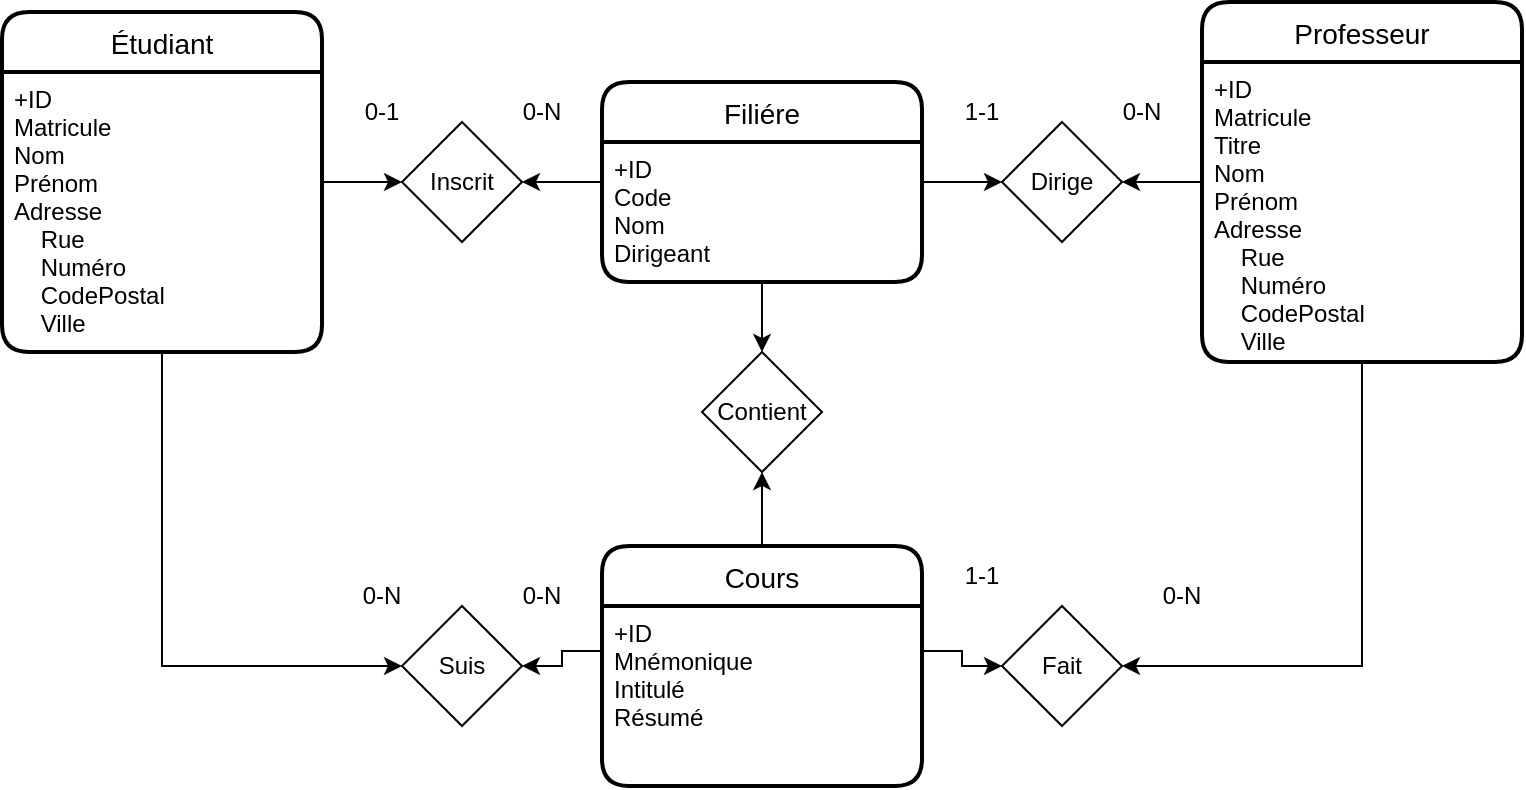 <mxfile version="16.6.3" type="device"><diagram id="EYRUGWgW51Apfjly-8L5" name="Page-1"><mxGraphModel dx="1038" dy="1406" grid="1" gridSize="10" guides="1" tooltips="1" connect="1" arrows="1" fold="1" page="1" pageScale="1" pageWidth="1169" pageHeight="827" math="0" shadow="0"><root><mxCell id="0"/><mxCell id="1" parent="0"/><mxCell id="WafJKGKiUtdJaA_T5FzV-9" value="" style="edgeStyle=none;rounded=0;orthogonalLoop=1;jettySize=auto;html=1;" parent="1" source="fYqJu8s90IwlvSCAVhOI-1" target="WafJKGKiUtdJaA_T5FzV-8" edge="1"><mxGeometry relative="1" as="geometry"/></mxCell><mxCell id="fYqJu8s90IwlvSCAVhOI-1" value="Étudiant" style="swimlane;childLayout=stackLayout;horizontal=1;startSize=30;horizontalStack=0;rounded=1;fontSize=14;fontStyle=0;strokeWidth=2;resizeParent=0;resizeLast=1;shadow=0;dashed=0;align=center;" parent="1" vertex="1"><mxGeometry x="40" y="-800" width="160" height="170" as="geometry"/></mxCell><mxCell id="fYqJu8s90IwlvSCAVhOI-2" value="+ID &#10;Matricule&#10;Nom&#10;Prénom&#10;Adresse&#10;    Rue&#10;    Numéro&#10;    CodePostal&#10;    Ville" style="align=left;strokeColor=none;fillColor=none;spacingLeft=4;fontSize=12;verticalAlign=top;resizable=0;rotatable=0;part=1;" parent="fYqJu8s90IwlvSCAVhOI-1" vertex="1"><mxGeometry y="30" width="160" height="140" as="geometry"/></mxCell><mxCell id="WafJKGKiUtdJaA_T5FzV-10" value="" style="edgeStyle=none;rounded=0;orthogonalLoop=1;jettySize=auto;html=1;" parent="1" source="WafJKGKiUtdJaA_T5FzV-3" target="WafJKGKiUtdJaA_T5FzV-8" edge="1"><mxGeometry relative="1" as="geometry"/></mxCell><mxCell id="WafJKGKiUtdJaA_T5FzV-3" value="Filiére" style="swimlane;childLayout=stackLayout;horizontal=1;startSize=30;horizontalStack=0;rounded=1;fontSize=14;fontStyle=0;strokeWidth=2;resizeParent=0;resizeLast=1;shadow=0;dashed=0;align=center;" parent="1" vertex="1"><mxGeometry x="340" y="-765" width="160" height="100" as="geometry"/></mxCell><mxCell id="WafJKGKiUtdJaA_T5FzV-4" value="+ID&#10;Code&#10;Nom&#10;Dirigeant" style="align=left;strokeColor=none;fillColor=none;spacingLeft=4;fontSize=12;verticalAlign=top;resizable=0;rotatable=0;part=1;" parent="WafJKGKiUtdJaA_T5FzV-3" vertex="1"><mxGeometry y="30" width="160" height="70" as="geometry"/></mxCell><mxCell id="WafJKGKiUtdJaA_T5FzV-13" style="edgeStyle=none;rounded=0;orthogonalLoop=1;jettySize=auto;html=1;entryX=1;entryY=0.5;entryDx=0;entryDy=0;" parent="1" source="WafJKGKiUtdJaA_T5FzV-5" target="WafJKGKiUtdJaA_T5FzV-7" edge="1"><mxGeometry relative="1" as="geometry"/></mxCell><mxCell id="WafJKGKiUtdJaA_T5FzV-5" value="Professeur" style="swimlane;childLayout=stackLayout;horizontal=1;startSize=30;horizontalStack=0;rounded=1;fontSize=14;fontStyle=0;strokeWidth=2;resizeParent=0;resizeLast=1;shadow=0;dashed=0;align=center;" parent="1" vertex="1"><mxGeometry x="640" y="-805" width="160" height="180" as="geometry"/></mxCell><mxCell id="WafJKGKiUtdJaA_T5FzV-6" value="+ID&#10;Matricule&#10;Titre&#10;Nom&#10;Prénom&#10;Adresse&#10;    Rue&#10;    Numéro&#10;    CodePostal&#10;    Ville" style="align=left;strokeColor=none;fillColor=none;spacingLeft=4;fontSize=12;verticalAlign=top;resizable=0;rotatable=0;part=1;" parent="WafJKGKiUtdJaA_T5FzV-5" vertex="1"><mxGeometry y="30" width="160" height="150" as="geometry"/></mxCell><mxCell id="WafJKGKiUtdJaA_T5FzV-7" value="Dirige" style="shape=rhombus;perimeter=rhombusPerimeter;whiteSpace=wrap;html=1;align=center;" parent="1" vertex="1"><mxGeometry x="540" y="-745" width="60" height="60" as="geometry"/></mxCell><mxCell id="WafJKGKiUtdJaA_T5FzV-8" value="Inscrit" style="shape=rhombus;perimeter=rhombusPerimeter;whiteSpace=wrap;html=1;align=center;" parent="1" vertex="1"><mxGeometry x="240" y="-745" width="60" height="60" as="geometry"/></mxCell><mxCell id="WafJKGKiUtdJaA_T5FzV-11" style="edgeStyle=none;rounded=0;orthogonalLoop=1;jettySize=auto;html=1;entryX=0;entryY=0.5;entryDx=0;entryDy=0;" parent="1" target="WafJKGKiUtdJaA_T5FzV-7" edge="1"><mxGeometry relative="1" as="geometry"><mxPoint x="500" y="-715" as="sourcePoint"/></mxGeometry></mxCell><mxCell id="WafJKGKiUtdJaA_T5FzV-14" value="0-1" style="text;html=1;strokeColor=none;fillColor=none;align=center;verticalAlign=middle;whiteSpace=wrap;rounded=0;" parent="1" vertex="1"><mxGeometry x="200" y="-765" width="60" height="30" as="geometry"/></mxCell><mxCell id="WafJKGKiUtdJaA_T5FzV-15" value="0-N" style="text;html=1;strokeColor=none;fillColor=none;align=center;verticalAlign=middle;whiteSpace=wrap;rounded=0;" parent="1" vertex="1"><mxGeometry x="280" y="-765" width="60" height="30" as="geometry"/></mxCell><mxCell id="WafJKGKiUtdJaA_T5FzV-16" value="1-1" style="text;html=1;strokeColor=none;fillColor=none;align=center;verticalAlign=middle;whiteSpace=wrap;rounded=0;" parent="1" vertex="1"><mxGeometry x="500" y="-765" width="60" height="30" as="geometry"/></mxCell><mxCell id="WafJKGKiUtdJaA_T5FzV-17" value="0-N" style="text;html=1;strokeColor=none;fillColor=none;align=center;verticalAlign=middle;whiteSpace=wrap;rounded=0;" parent="1" vertex="1"><mxGeometry x="580" y="-765" width="60" height="30" as="geometry"/></mxCell><mxCell id="uG7yNnYSgi7NFyCFLcM--8" style="edgeStyle=orthogonalEdgeStyle;rounded=0;orthogonalLoop=1;jettySize=auto;html=1;exitX=0.5;exitY=0;exitDx=0;exitDy=0;entryX=0.5;entryY=1;entryDx=0;entryDy=0;" edge="1" parent="1" source="uG7yNnYSgi7NFyCFLcM--1" target="uG7yNnYSgi7NFyCFLcM--6"><mxGeometry relative="1" as="geometry"/></mxCell><mxCell id="uG7yNnYSgi7NFyCFLcM--1" value="Cours" style="swimlane;childLayout=stackLayout;horizontal=1;startSize=30;horizontalStack=0;rounded=1;fontSize=14;fontStyle=0;strokeWidth=2;resizeParent=0;resizeLast=1;shadow=0;dashed=0;align=center;" vertex="1" parent="1"><mxGeometry x="340" y="-533" width="160" height="120" as="geometry"/></mxCell><mxCell id="uG7yNnYSgi7NFyCFLcM--2" value="+ID&#10;Mnémonique&#10;Intitulé&#10;Résumé" style="align=left;strokeColor=none;fillColor=none;spacingLeft=4;fontSize=12;verticalAlign=top;resizable=0;rotatable=0;part=1;" vertex="1" parent="uG7yNnYSgi7NFyCFLcM--1"><mxGeometry y="30" width="160" height="90" as="geometry"/></mxCell><mxCell id="uG7yNnYSgi7NFyCFLcM--6" value="Contient" style="shape=rhombus;perimeter=rhombusPerimeter;whiteSpace=wrap;html=1;align=center;" vertex="1" parent="1"><mxGeometry x="390" y="-630" width="60" height="60" as="geometry"/></mxCell><mxCell id="uG7yNnYSgi7NFyCFLcM--7" style="edgeStyle=orthogonalEdgeStyle;rounded=0;orthogonalLoop=1;jettySize=auto;html=1;exitX=0.5;exitY=1;exitDx=0;exitDy=0;entryX=0.5;entryY=0;entryDx=0;entryDy=0;" edge="1" parent="1" source="WafJKGKiUtdJaA_T5FzV-4" target="uG7yNnYSgi7NFyCFLcM--6"><mxGeometry relative="1" as="geometry"/></mxCell><mxCell id="uG7yNnYSgi7NFyCFLcM--9" value="Fait" style="shape=rhombus;perimeter=rhombusPerimeter;whiteSpace=wrap;html=1;align=center;" vertex="1" parent="1"><mxGeometry x="540" y="-503" width="60" height="60" as="geometry"/></mxCell><mxCell id="uG7yNnYSgi7NFyCFLcM--10" style="edgeStyle=orthogonalEdgeStyle;rounded=0;orthogonalLoop=1;jettySize=auto;html=1;exitX=1;exitY=0.25;exitDx=0;exitDy=0;entryX=0;entryY=0.5;entryDx=0;entryDy=0;" edge="1" parent="1" source="uG7yNnYSgi7NFyCFLcM--2" target="uG7yNnYSgi7NFyCFLcM--9"><mxGeometry relative="1" as="geometry"/></mxCell><mxCell id="uG7yNnYSgi7NFyCFLcM--11" style="edgeStyle=orthogonalEdgeStyle;rounded=0;orthogonalLoop=1;jettySize=auto;html=1;exitX=0.5;exitY=1;exitDx=0;exitDy=0;entryX=1;entryY=0.5;entryDx=0;entryDy=0;" edge="1" parent="1" source="WafJKGKiUtdJaA_T5FzV-6" target="uG7yNnYSgi7NFyCFLcM--9"><mxGeometry relative="1" as="geometry"/></mxCell><mxCell id="uG7yNnYSgi7NFyCFLcM--12" value="1-1" style="text;html=1;strokeColor=none;fillColor=none;align=center;verticalAlign=middle;whiteSpace=wrap;rounded=0;" vertex="1" parent="1"><mxGeometry x="500" y="-533" width="60" height="30" as="geometry"/></mxCell><mxCell id="uG7yNnYSgi7NFyCFLcM--13" value="0-N" style="text;html=1;strokeColor=none;fillColor=none;align=center;verticalAlign=middle;whiteSpace=wrap;rounded=0;" vertex="1" parent="1"><mxGeometry x="600" y="-523" width="60" height="30" as="geometry"/></mxCell><mxCell id="uG7yNnYSgi7NFyCFLcM--14" value="Suis" style="shape=rhombus;perimeter=rhombusPerimeter;whiteSpace=wrap;html=1;align=center;" vertex="1" parent="1"><mxGeometry x="240" y="-503" width="60" height="60" as="geometry"/></mxCell><mxCell id="uG7yNnYSgi7NFyCFLcM--15" style="edgeStyle=orthogonalEdgeStyle;rounded=0;orthogonalLoop=1;jettySize=auto;html=1;exitX=0;exitY=0.25;exitDx=0;exitDy=0;entryX=1;entryY=0.5;entryDx=0;entryDy=0;" edge="1" parent="1" source="uG7yNnYSgi7NFyCFLcM--2" target="uG7yNnYSgi7NFyCFLcM--14"><mxGeometry relative="1" as="geometry"/></mxCell><mxCell id="uG7yNnYSgi7NFyCFLcM--16" style="edgeStyle=orthogonalEdgeStyle;rounded=0;orthogonalLoop=1;jettySize=auto;html=1;exitX=0.5;exitY=1;exitDx=0;exitDy=0;entryX=0;entryY=0.5;entryDx=0;entryDy=0;" edge="1" parent="1" source="fYqJu8s90IwlvSCAVhOI-2" target="uG7yNnYSgi7NFyCFLcM--14"><mxGeometry relative="1" as="geometry"/></mxCell><mxCell id="uG7yNnYSgi7NFyCFLcM--17" value="0-N" style="text;html=1;strokeColor=none;fillColor=none;align=center;verticalAlign=middle;whiteSpace=wrap;rounded=0;" vertex="1" parent="1"><mxGeometry x="200" y="-523" width="60" height="30" as="geometry"/></mxCell><mxCell id="uG7yNnYSgi7NFyCFLcM--18" value="0-N" style="text;html=1;strokeColor=none;fillColor=none;align=center;verticalAlign=middle;whiteSpace=wrap;rounded=0;" vertex="1" parent="1"><mxGeometry x="280" y="-523" width="60" height="30" as="geometry"/></mxCell></root></mxGraphModel></diagram></mxfile>